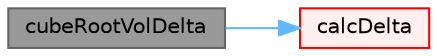 digraph "cubeRootVolDelta"
{
 // LATEX_PDF_SIZE
  bgcolor="transparent";
  edge [fontname=Helvetica,fontsize=10,labelfontname=Helvetica,labelfontsize=10];
  node [fontname=Helvetica,fontsize=10,shape=box,height=0.2,width=0.4];
  rankdir="LR";
  Node1 [id="Node000001",label="cubeRootVolDelta",height=0.2,width=0.4,color="gray40", fillcolor="grey60", style="filled", fontcolor="black",tooltip=" "];
  Node1 -> Node2 [id="edge1_Node000001_Node000002",color="steelblue1",style="solid",tooltip=" "];
  Node2 [id="Node000002",label="calcDelta",height=0.2,width=0.4,color="red", fillcolor="#FFF0F0", style="filled",URL="$classFoam_1_1LESModels_1_1cubeRootVolDelta.html#a85fac747d508c11da7cfaa27d58ee1e8",tooltip=" "];
}
